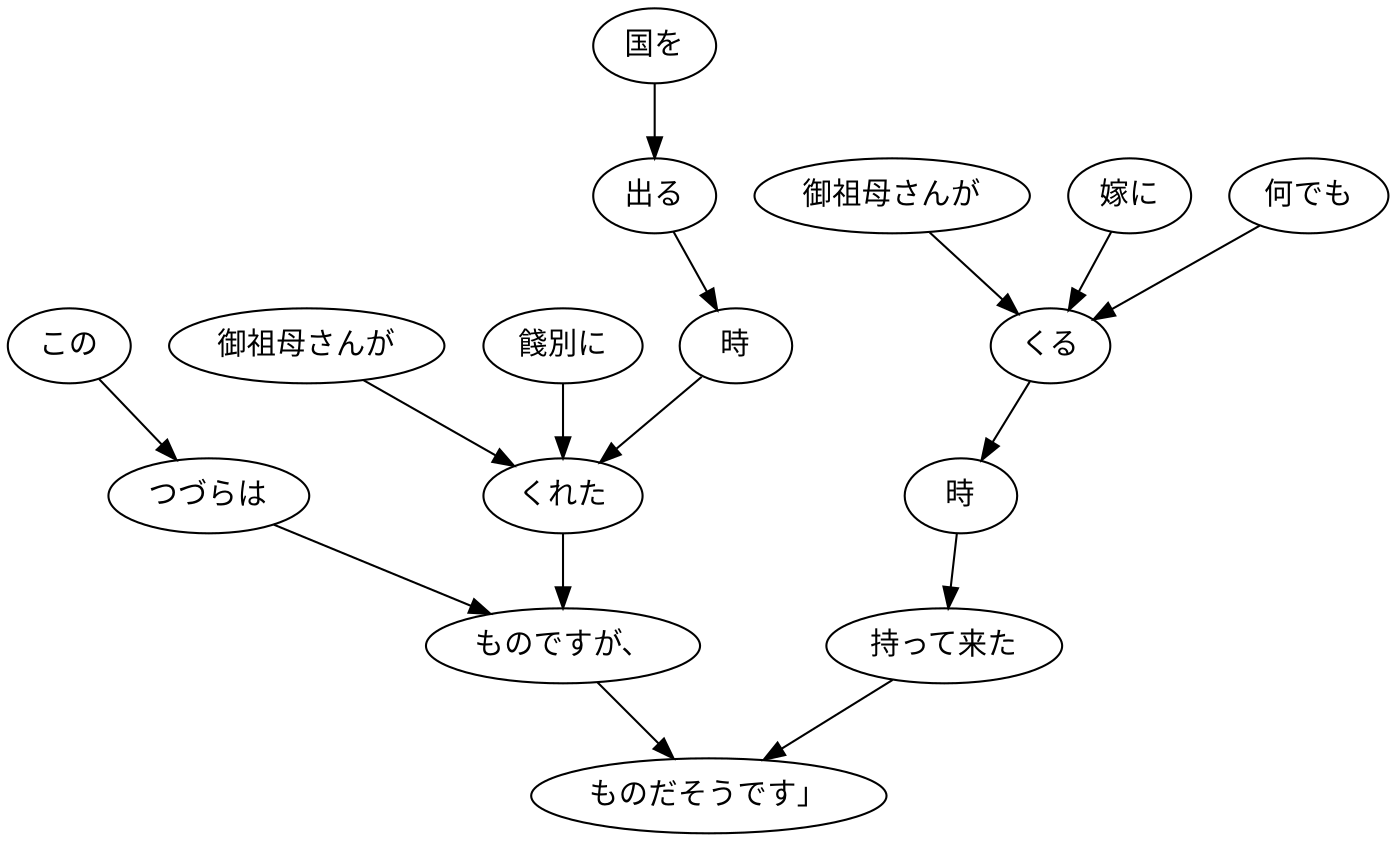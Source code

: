 digraph graph8183 {
	node0 [label="この"];
	node1 [label="つづらは"];
	node2 [label="国を"];
	node3 [label="出る"];
	node4 [label="時"];
	node5 [label="御祖母さんが"];
	node6 [label="餞別に"];
	node7 [label="くれた"];
	node8 [label="ものですが、"];
	node9 [label="何でも"];
	node10 [label="御祖母さんが"];
	node11 [label="嫁に"];
	node12 [label="くる"];
	node13 [label="時"];
	node14 [label="持って来た"];
	node15 [label="ものだそうです」"];
	node0 -> node1;
	node1 -> node8;
	node2 -> node3;
	node3 -> node4;
	node4 -> node7;
	node5 -> node7;
	node6 -> node7;
	node7 -> node8;
	node8 -> node15;
	node9 -> node12;
	node10 -> node12;
	node11 -> node12;
	node12 -> node13;
	node13 -> node14;
	node14 -> node15;
}
